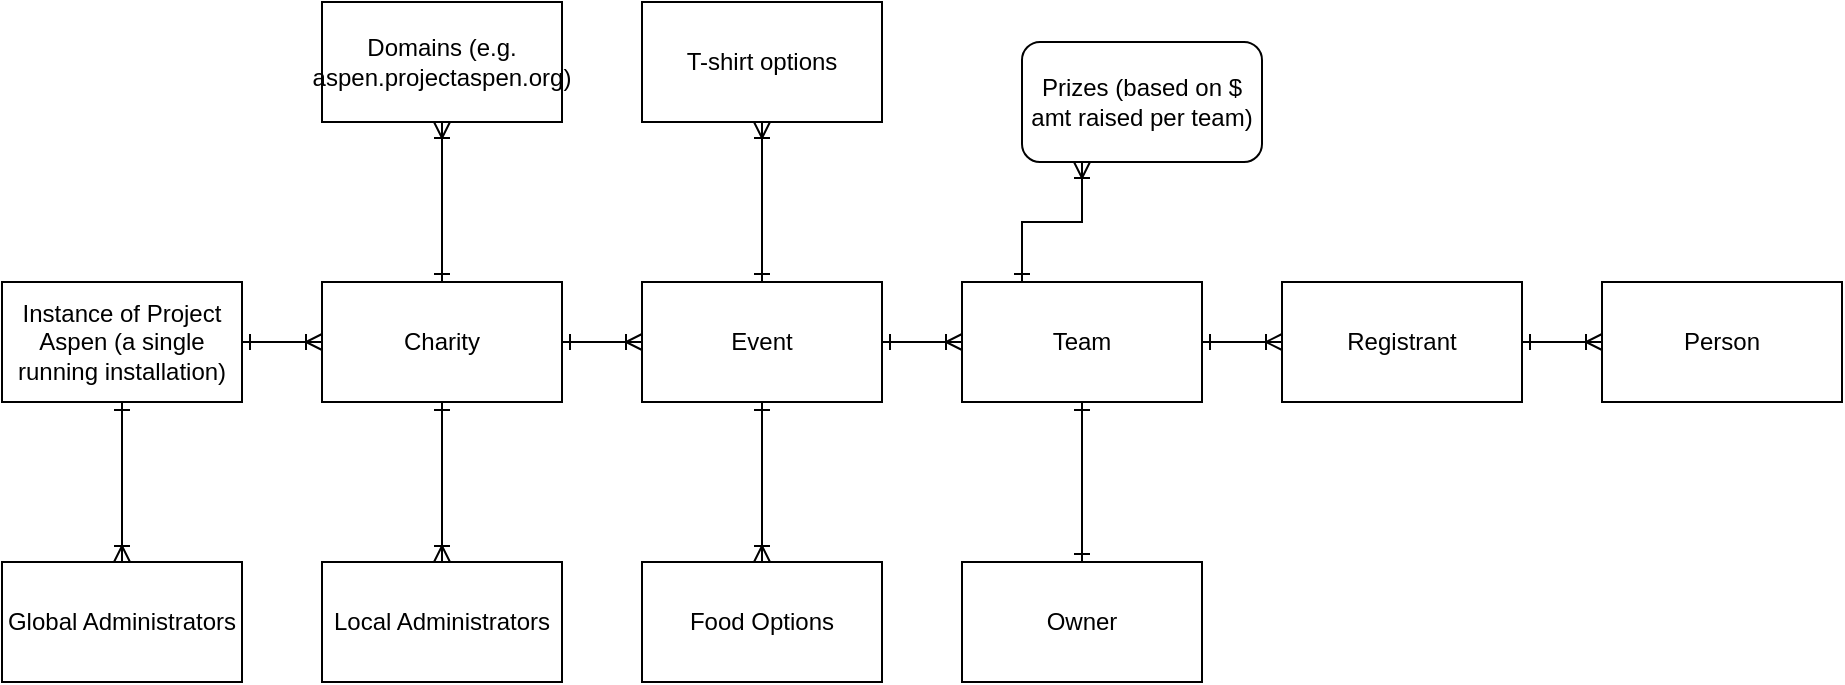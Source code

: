 <mxfile version="13.10.0" type="embed">
    <diagram id="2vrC0M_h8ht0zdYcMHu4" name="Page-1">
        <mxGraphModel dx="1118" dy="1634" grid="1" gridSize="10" guides="1" tooltips="1" connect="1" arrows="1" fold="1" page="1" pageScale="1" pageWidth="850" pageHeight="1100" math="0" shadow="0">
            <root>
                <mxCell id="0"/>
                <mxCell id="1" parent="0"/>
                <mxCell id="6" value="" style="edgeStyle=orthogonalEdgeStyle;rounded=0;orthogonalLoop=1;jettySize=auto;html=1;startArrow=ERone;startFill=0;endArrow=ERoneToMany;endFill=0;" edge="1" parent="1" source="2" target="5">
                    <mxGeometry relative="1" as="geometry"/>
                </mxCell>
                <mxCell id="20" value="" style="edgeStyle=orthogonalEdgeStyle;rounded=0;orthogonalLoop=1;jettySize=auto;html=1;startArrow=ERone;startFill=0;endArrow=ERoneToMany;endFill=0;" edge="1" parent="1" source="2" target="19">
                    <mxGeometry relative="1" as="geometry"/>
                </mxCell>
                <mxCell id="24" value="" style="edgeStyle=orthogonalEdgeStyle;rounded=0;orthogonalLoop=1;jettySize=auto;html=1;startArrow=ERone;startFill=0;endArrow=ERoneToMany;endFill=0;" edge="1" parent="1" source="2" target="23">
                    <mxGeometry relative="1" as="geometry"/>
                </mxCell>
                <mxCell id="2" value="Charity" style="rounded=0;whiteSpace=wrap;html=1;" vertex="1" parent="1">
                    <mxGeometry x="220" y="60" width="120" height="60" as="geometry"/>
                </mxCell>
                <mxCell id="4" value="" style="edgeStyle=orthogonalEdgeStyle;rounded=0;orthogonalLoop=1;jettySize=auto;html=1;endArrow=ERoneToMany;endFill=0;startArrow=ERone;startFill=0;" edge="1" parent="1" source="3" target="2">
                    <mxGeometry relative="1" as="geometry"/>
                </mxCell>
                <mxCell id="22" value="" style="edgeStyle=orthogonalEdgeStyle;rounded=0;orthogonalLoop=1;jettySize=auto;html=1;startArrow=ERone;startFill=0;endArrow=ERoneToMany;endFill=0;" edge="1" parent="1" source="3" target="21">
                    <mxGeometry relative="1" as="geometry"/>
                </mxCell>
                <mxCell id="3" value="Instance of Project Aspen (a single running installation)" style="rounded=0;whiteSpace=wrap;html=1;" vertex="1" parent="1">
                    <mxGeometry x="60" y="60" width="120" height="60" as="geometry"/>
                </mxCell>
                <mxCell id="8" value="" style="edgeStyle=orthogonalEdgeStyle;rounded=0;orthogonalLoop=1;jettySize=auto;html=1;startArrow=ERone;startFill=0;endArrow=ERoneToMany;endFill=0;" edge="1" parent="1" source="5" target="7">
                    <mxGeometry relative="1" as="geometry"/>
                </mxCell>
                <mxCell id="14" value="" style="edgeStyle=orthogonalEdgeStyle;rounded=0;orthogonalLoop=1;jettySize=auto;html=1;startArrow=ERone;startFill=0;endArrow=ERoneToMany;endFill=0;" edge="1" parent="1" source="5" target="13">
                    <mxGeometry relative="1" as="geometry"/>
                </mxCell>
                <mxCell id="18" value="" style="edgeStyle=orthogonalEdgeStyle;rounded=0;orthogonalLoop=1;jettySize=auto;html=1;startArrow=ERone;startFill=0;endArrow=ERoneToMany;endFill=0;" edge="1" parent="1" source="5" target="17">
                    <mxGeometry relative="1" as="geometry"/>
                </mxCell>
                <mxCell id="5" value="Event" style="rounded=0;whiteSpace=wrap;html=1;" vertex="1" parent="1">
                    <mxGeometry x="380" y="60" width="120" height="60" as="geometry"/>
                </mxCell>
                <mxCell id="10" value="" style="edgeStyle=orthogonalEdgeStyle;rounded=0;orthogonalLoop=1;jettySize=auto;html=1;startArrow=ERone;startFill=0;endArrow=ERoneToMany;endFill=0;" edge="1" parent="1" source="7" target="9">
                    <mxGeometry relative="1" as="geometry"/>
                </mxCell>
                <mxCell id="26" value="" style="edgeStyle=orthogonalEdgeStyle;rounded=0;orthogonalLoop=1;jettySize=auto;html=1;startArrow=ERone;startFill=0;endArrow=ERone;endFill=0;" edge="1" parent="1" source="7" target="25">
                    <mxGeometry relative="1" as="geometry"/>
                </mxCell>
                <mxCell id="7" value="Team" style="rounded=0;whiteSpace=wrap;html=1;" vertex="1" parent="1">
                    <mxGeometry x="540" y="60" width="120" height="60" as="geometry"/>
                </mxCell>
                <mxCell id="12" value="" style="edgeStyle=orthogonalEdgeStyle;rounded=0;orthogonalLoop=1;jettySize=auto;html=1;startArrow=ERone;startFill=0;endArrow=ERoneToMany;endFill=0;" edge="1" parent="1" source="9" target="11">
                    <mxGeometry relative="1" as="geometry"/>
                </mxCell>
                <mxCell id="9" value="Registrant" style="rounded=0;whiteSpace=wrap;html=1;" vertex="1" parent="1">
                    <mxGeometry x="700" y="60" width="120" height="60" as="geometry"/>
                </mxCell>
                <mxCell id="11" value="Person" style="rounded=0;whiteSpace=wrap;html=1;" vertex="1" parent="1">
                    <mxGeometry x="860" y="60" width="120" height="60" as="geometry"/>
                </mxCell>
                <mxCell id="13" value="Food Options" style="whiteSpace=wrap;html=1;rounded=0;" vertex="1" parent="1">
                    <mxGeometry x="380" y="200" width="120" height="60" as="geometry"/>
                </mxCell>
                <mxCell id="27" style="edgeStyle=orthogonalEdgeStyle;rounded=0;orthogonalLoop=1;jettySize=auto;html=1;exitX=0.25;exitY=1;exitDx=0;exitDy=0;entryX=0.25;entryY=0;entryDx=0;entryDy=0;startArrow=ERoneToMany;startFill=0;endArrow=ERone;endFill=0;" edge="1" parent="1" source="15" target="7">
                    <mxGeometry relative="1" as="geometry"/>
                </mxCell>
                <mxCell id="15" value="Prizes (based on $ amt raised per team)" style="rounded=1;whiteSpace=wrap;html=1;" vertex="1" parent="1">
                    <mxGeometry x="570" y="-60" width="120" height="60" as="geometry"/>
                </mxCell>
                <mxCell id="17" value="T-shirt options" style="rounded=0;whiteSpace=wrap;html=1;" vertex="1" parent="1">
                    <mxGeometry x="380" y="-80" width="120" height="60" as="geometry"/>
                </mxCell>
                <mxCell id="19" value="Domains (e.g. aspen.projectaspen.org)" style="rounded=0;whiteSpace=wrap;html=1;" vertex="1" parent="1">
                    <mxGeometry x="220" y="-80" width="120" height="60" as="geometry"/>
                </mxCell>
                <mxCell id="21" value="Global Administrators" style="whiteSpace=wrap;html=1;rounded=0;" vertex="1" parent="1">
                    <mxGeometry x="60" y="200" width="120" height="60" as="geometry"/>
                </mxCell>
                <mxCell id="23" value="Local Administrators" style="rounded=0;whiteSpace=wrap;html=1;" vertex="1" parent="1">
                    <mxGeometry x="220" y="200" width="120" height="60" as="geometry"/>
                </mxCell>
                <mxCell id="25" value="Owner" style="rounded=0;whiteSpace=wrap;html=1;" vertex="1" parent="1">
                    <mxGeometry x="540" y="200" width="120" height="60" as="geometry"/>
                </mxCell>
            </root>
        </mxGraphModel>
    </diagram>
</mxfile>